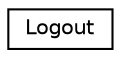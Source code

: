 digraph "Graphical Class Hierarchy"
{
  edge [fontname="Helvetica",fontsize="10",labelfontname="Helvetica",labelfontsize="10"];
  node [fontname="Helvetica",fontsize="10",shape=record];
  rankdir="LR";
  Node0 [label="Logout",height=0.2,width=0.4,color="black", fillcolor="white", style="filled",URL="$class_zest_1_1_auth_1_1_logout.html"];
}
